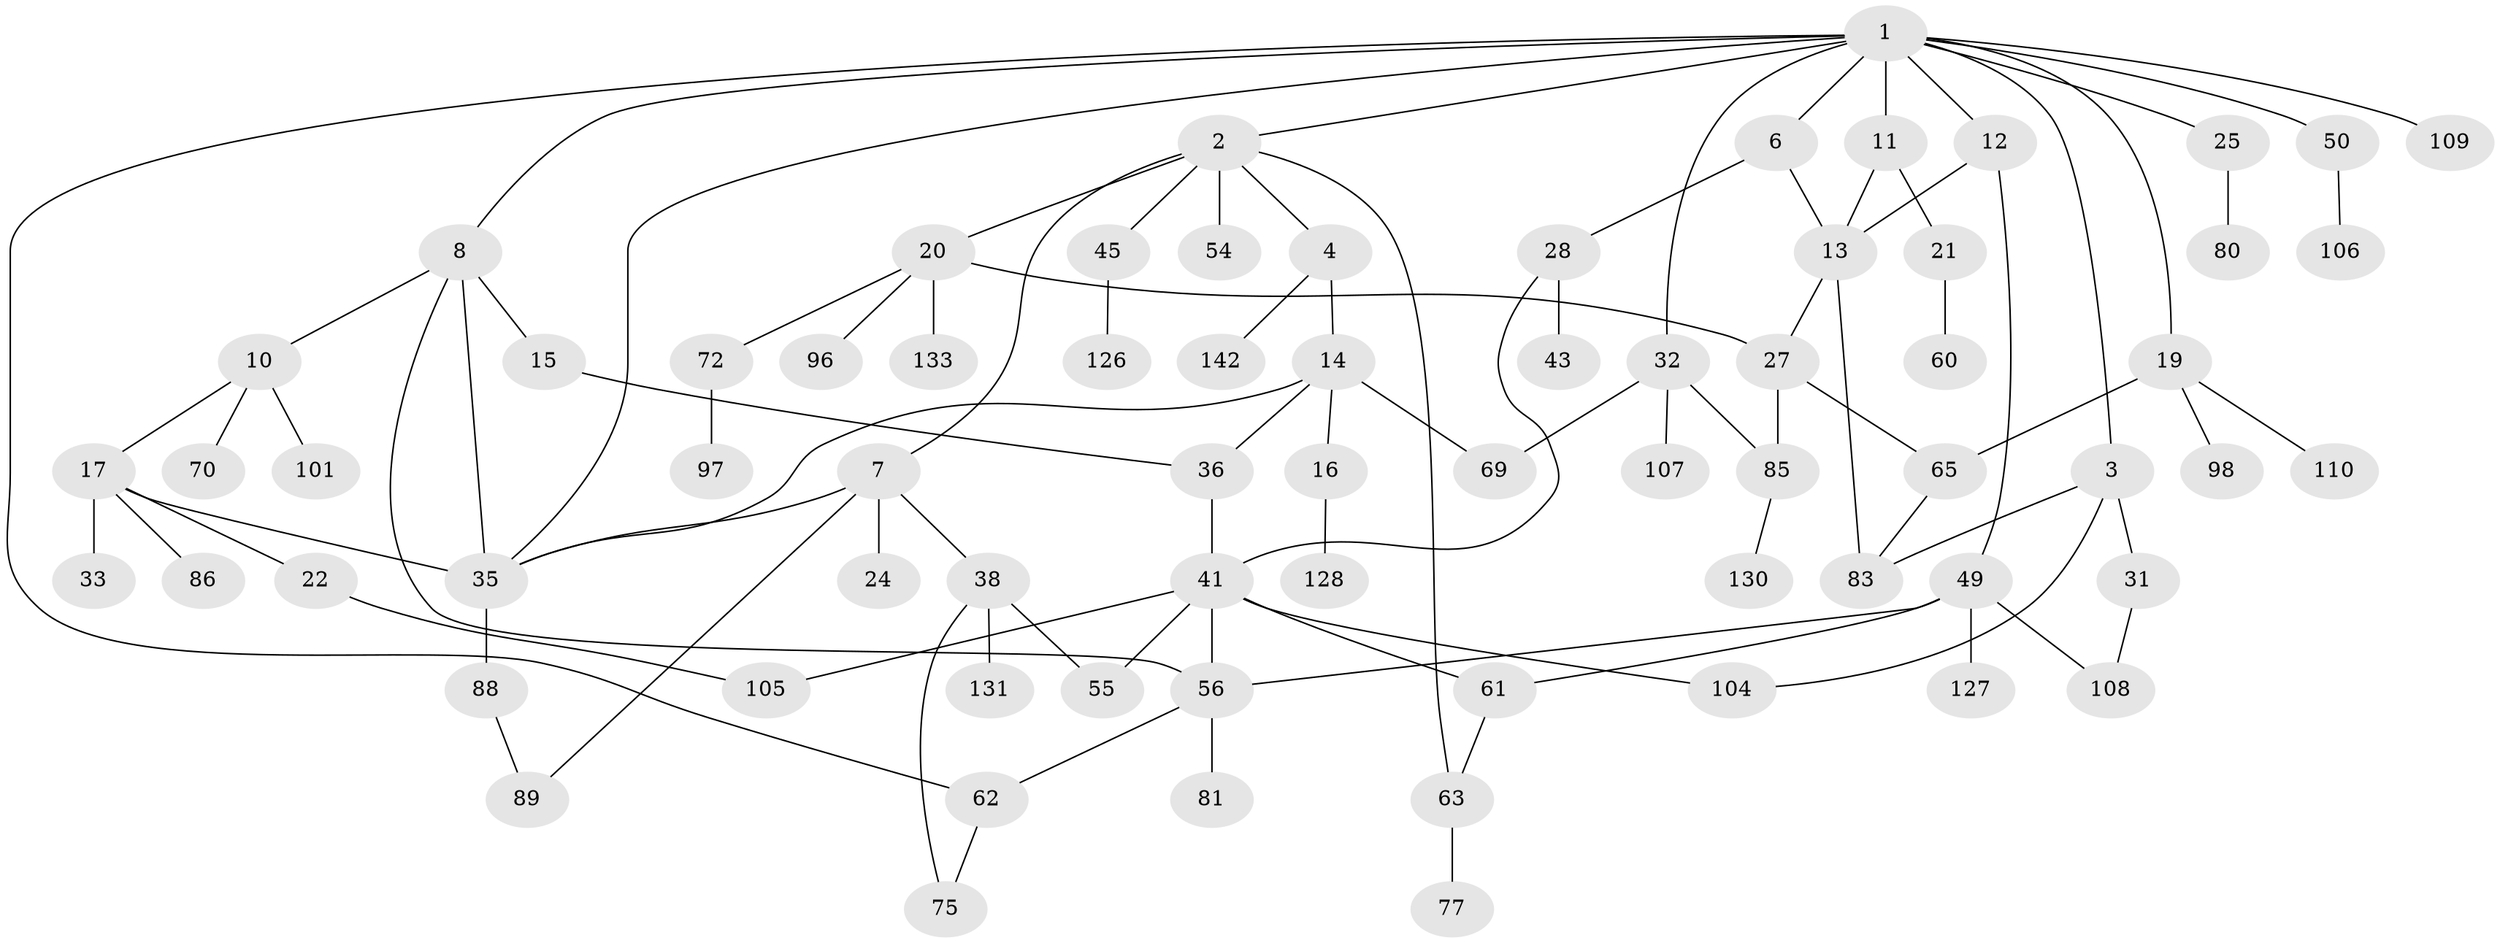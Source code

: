 // original degree distribution, {9: 0.006944444444444444, 7: 0.013888888888888888, 6: 0.034722222222222224, 4: 0.10416666666666667, 3: 0.16666666666666666, 5: 0.027777777777777776, 2: 0.3194444444444444, 1: 0.3263888888888889}
// Generated by graph-tools (version 1.1) at 2025/13/03/09/25 04:13:38]
// undirected, 72 vertices, 96 edges
graph export_dot {
graph [start="1"]
  node [color=gray90,style=filled];
  1 [super="+5"];
  2;
  3 [super="+90"];
  4;
  6 [super="+18"];
  7 [super="+23+29"];
  8 [super="+93+9"];
  10;
  11;
  12;
  13 [super="+122+52"];
  14 [super="+134+115+26+84"];
  15;
  16;
  17;
  19 [super="+68+40"];
  20 [super="+46"];
  21;
  22 [super="+30"];
  24 [super="+64+44"];
  25;
  27 [super="+37+47"];
  28;
  31 [super="+78"];
  32 [super="+34"];
  33 [super="+138"];
  35 [super="+99+42"];
  36 [super="+143"];
  38 [super="+39"];
  41 [super="+74+58+51"];
  43;
  45 [super="+94"];
  49 [super="+53"];
  50;
  54;
  55;
  56 [super="+112"];
  60 [super="+137"];
  61 [super="+102"];
  62 [super="+140+79"];
  63 [super="+135+91"];
  65 [super="+125"];
  69 [super="+141"];
  70;
  72 [super="+92"];
  75;
  77;
  80 [super="+124"];
  81;
  83 [super="+95"];
  85 [super="+111"];
  86 [super="+136"];
  88 [super="+120+103"];
  89 [super="+118"];
  96 [super="+117"];
  97;
  98;
  101;
  104;
  105;
  106 [super="+119"];
  107;
  108;
  109;
  110;
  126;
  127;
  128;
  130;
  131;
  133;
  142;
  1 -- 2;
  1 -- 3;
  1 -- 8;
  1 -- 12;
  1 -- 19;
  1 -- 32;
  1 -- 50;
  1 -- 62;
  1 -- 35;
  1 -- 6;
  1 -- 25;
  1 -- 11;
  1 -- 109;
  2 -- 4;
  2 -- 7;
  2 -- 20;
  2 -- 45;
  2 -- 54;
  2 -- 63;
  3 -- 31 [weight=2];
  3 -- 83;
  3 -- 104;
  4 -- 14 [weight=2];
  4 -- 142;
  6 -- 13;
  6 -- 28;
  7 -- 38;
  7 -- 24;
  7 -- 35;
  7 -- 89;
  8 -- 35 [weight=2];
  8 -- 56;
  8 -- 10;
  8 -- 15;
  10 -- 17;
  10 -- 70;
  10 -- 101;
  11 -- 21;
  11 -- 13;
  12 -- 13;
  12 -- 49;
  13 -- 83;
  13 -- 27;
  14 -- 16;
  14 -- 36;
  14 -- 35;
  14 -- 69;
  15 -- 36;
  16 -- 128;
  17 -- 22;
  17 -- 33;
  17 -- 86;
  17 -- 35;
  19 -- 65 [weight=2];
  19 -- 98;
  19 -- 110;
  20 -- 27;
  20 -- 72;
  20 -- 96;
  20 -- 133;
  21 -- 60;
  22 -- 105;
  25 -- 80;
  27 -- 65;
  27 -- 85;
  28 -- 43;
  28 -- 41;
  31 -- 108;
  32 -- 69;
  32 -- 107;
  32 -- 85;
  35 -- 88;
  36 -- 41;
  38 -- 55;
  38 -- 131;
  38 -- 75;
  41 -- 61;
  41 -- 104;
  41 -- 105;
  41 -- 56;
  41 -- 55;
  45 -- 126;
  49 -- 56;
  49 -- 108;
  49 -- 61;
  49 -- 127;
  50 -- 106;
  56 -- 62;
  56 -- 81;
  61 -- 63;
  62 -- 75;
  63 -- 77;
  65 -- 83;
  72 -- 97;
  85 -- 130;
  88 -- 89;
}
